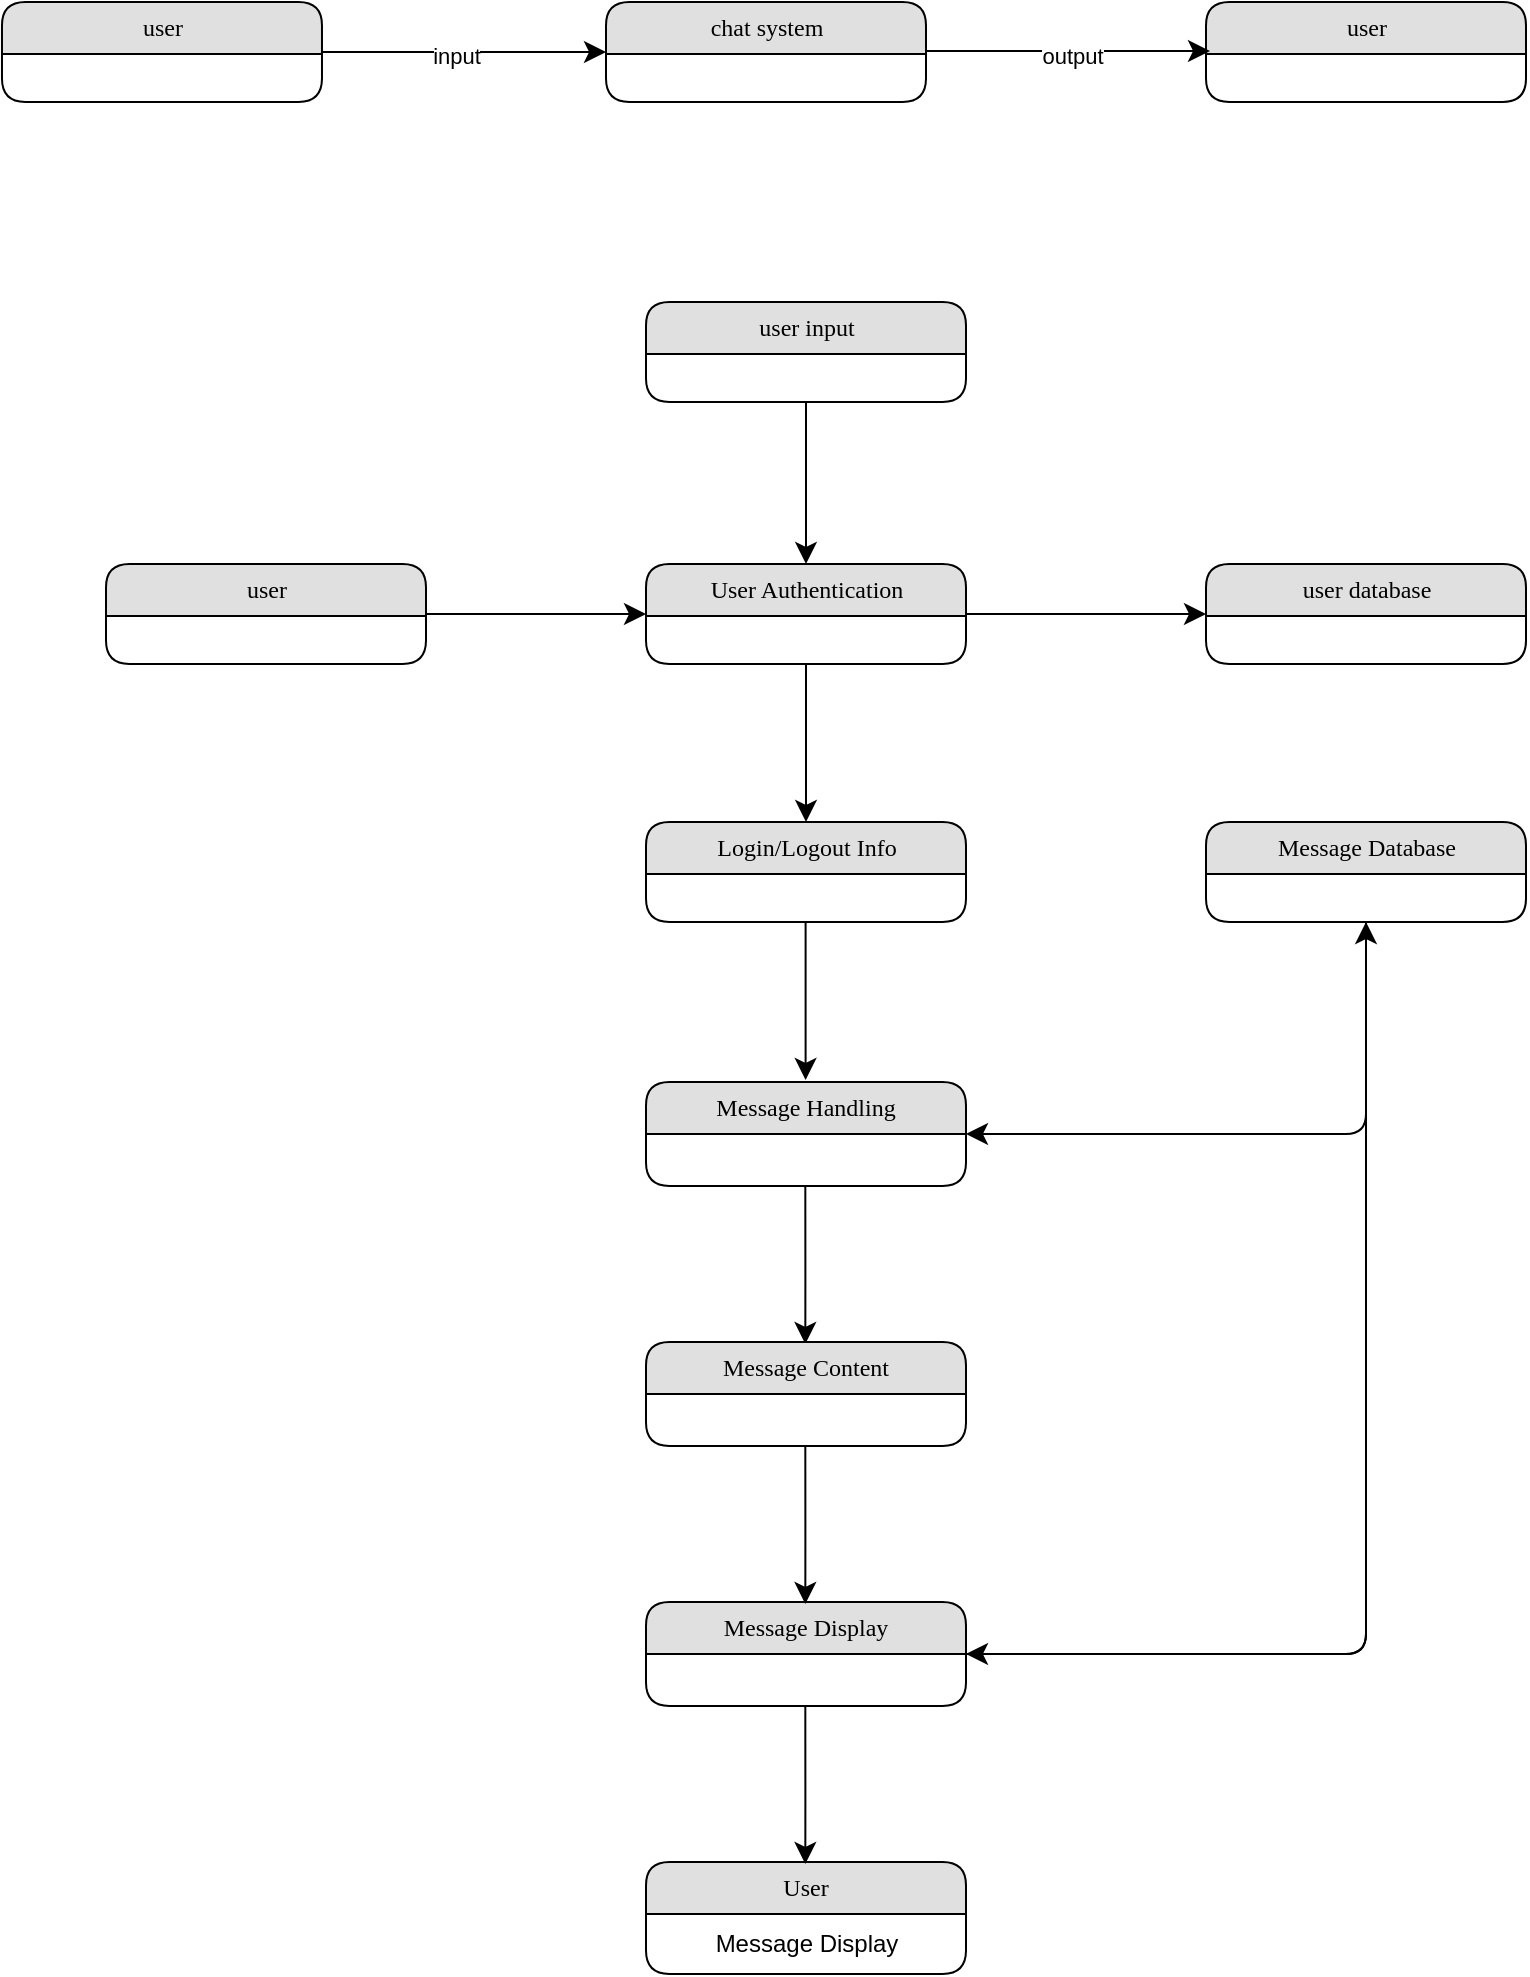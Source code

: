 <mxfile version="24.2.0" type="device">
  <diagram name="Page-1" id="5d7acffa-a066-3a61-03fe-96351882024d">
    <mxGraphModel dx="2353" dy="2061" grid="1" gridSize="10" guides="1" tooltips="1" connect="1" arrows="1" fold="1" page="1" pageScale="1" pageWidth="1100" pageHeight="850" background="#ffffff" math="0" shadow="0">
      <root>
        <mxCell id="0" />
        <mxCell id="1" parent="0" />
        <mxCell id="Uj77Vxa8fvtXcBvSDjtc-1" value="User Authentication" style="swimlane;html=1;fontStyle=0;childLayout=stackLayout;horizontal=1;startSize=26;fillColor=#e0e0e0;horizontalStack=0;resizeParent=1;resizeLast=0;collapsible=1;marginBottom=0;swimlaneFillColor=#ffffff;align=center;rounded=1;shadow=0;comic=0;labelBackgroundColor=none;strokeWidth=1;fontFamily=Verdana;fontSize=12" parent="1" vertex="1">
          <mxGeometry x="400" y="-379" width="160" height="50" as="geometry" />
        </mxCell>
        <mxCell id="Uj77Vxa8fvtXcBvSDjtc-5" style="edgeStyle=orthogonalEdgeStyle;html=1;labelBackgroundColor=none;startFill=0;startSize=8;endFill=1;endSize=8;fontFamily=Verdana;fontSize=12;exitX=0.5;exitY=1;exitDx=0;exitDy=0;entryX=0.5;entryY=0;entryDx=0;entryDy=0;" parent="1" source="Uj77Vxa8fvtXcBvSDjtc-1" edge="1">
          <mxGeometry relative="1" as="geometry">
            <mxPoint x="480" y="-270" as="sourcePoint" />
            <mxPoint x="480" y="-250" as="targetPoint" />
            <Array as="points">
              <mxPoint x="480" y="-280" />
              <mxPoint x="480" y="-280" />
            </Array>
          </mxGeometry>
        </mxCell>
        <mxCell id="Uj77Vxa8fvtXcBvSDjtc-18" style="edgeStyle=orthogonalEdgeStyle;html=1;labelBackgroundColor=none;startFill=0;startSize=8;endFill=1;endSize=8;fontFamily=Verdana;fontSize=12;entryX=1;entryY=0.5;entryDx=0;entryDy=0;exitX=0.5;exitY=1;exitDx=0;exitDy=0;" parent="1" source="9cIQ0vO-g__g_AdvARvo-13" edge="1" target="9cIQ0vO-g__g_AdvARvo-14">
          <mxGeometry relative="1" as="geometry">
            <mxPoint x="158" y="-170" as="sourcePoint" />
            <mxPoint x="157.99" y="-121" as="targetPoint" />
            <Array as="points" />
          </mxGeometry>
        </mxCell>
        <mxCell id="Uj77Vxa8fvtXcBvSDjtc-60" value="user input" style="swimlane;html=1;fontStyle=0;childLayout=stackLayout;horizontal=1;startSize=26;fillColor=#e0e0e0;horizontalStack=0;resizeParent=1;resizeLast=0;collapsible=1;marginBottom=0;swimlaneFillColor=#ffffff;align=center;rounded=1;shadow=0;comic=0;labelBackgroundColor=none;strokeWidth=1;fontFamily=Verdana;fontSize=12" parent="1" vertex="1">
          <mxGeometry x="400" y="-510" width="160" height="50" as="geometry" />
        </mxCell>
        <mxCell id="Uj77Vxa8fvtXcBvSDjtc-63" style="edgeStyle=orthogonalEdgeStyle;html=1;labelBackgroundColor=none;startFill=0;startSize=8;endFill=1;endSize=8;fontFamily=Verdana;fontSize=12;exitX=0.5;exitY=1;exitDx=0;exitDy=0;entryX=0.5;entryY=0;entryDx=0;entryDy=0;" parent="1" source="Uj77Vxa8fvtXcBvSDjtc-60" target="Uj77Vxa8fvtXcBvSDjtc-1" edge="1">
          <mxGeometry relative="1" as="geometry">
            <mxPoint x="490" y="-289" as="sourcePoint" />
            <mxPoint x="490" y="-240" as="targetPoint" />
            <Array as="points">
              <mxPoint x="480" y="-410" />
              <mxPoint x="480" y="-410" />
            </Array>
          </mxGeometry>
        </mxCell>
        <mxCell id="9cIQ0vO-g__g_AdvARvo-1" value="user" style="swimlane;html=1;fontStyle=0;childLayout=stackLayout;horizontal=1;startSize=26;fillColor=#e0e0e0;horizontalStack=0;resizeParent=1;resizeLast=0;collapsible=1;marginBottom=0;swimlaneFillColor=#ffffff;align=center;rounded=1;shadow=0;comic=0;labelBackgroundColor=none;strokeWidth=1;fontFamily=Verdana;fontSize=12" vertex="1" parent="1">
          <mxGeometry x="77.99" y="-660" width="160" height="50" as="geometry" />
        </mxCell>
        <mxCell id="9cIQ0vO-g__g_AdvARvo-2" value="chat system" style="swimlane;html=1;fontStyle=0;childLayout=stackLayout;horizontal=1;startSize=26;fillColor=#e0e0e0;horizontalStack=0;resizeParent=1;resizeLast=0;collapsible=1;marginBottom=0;swimlaneFillColor=#ffffff;align=center;rounded=1;shadow=0;comic=0;labelBackgroundColor=none;strokeWidth=1;fontFamily=Verdana;fontSize=12" vertex="1" parent="1">
          <mxGeometry x="380" y="-660" width="160" height="50" as="geometry" />
        </mxCell>
        <mxCell id="9cIQ0vO-g__g_AdvARvo-3" value="user" style="swimlane;html=1;fontStyle=0;childLayout=stackLayout;horizontal=1;startSize=26;fillColor=#e0e0e0;horizontalStack=0;resizeParent=1;resizeLast=0;collapsible=1;marginBottom=0;swimlaneFillColor=#ffffff;align=center;rounded=1;shadow=0;comic=0;labelBackgroundColor=none;strokeWidth=1;fontFamily=Verdana;fontSize=12" vertex="1" parent="1">
          <mxGeometry x="680" y="-660" width="160" height="50" as="geometry" />
        </mxCell>
        <mxCell id="9cIQ0vO-g__g_AdvARvo-4" style="edgeStyle=orthogonalEdgeStyle;html=1;labelBackgroundColor=none;startFill=0;startSize=8;endFill=1;endSize=8;fontFamily=Verdana;fontSize=12;exitX=1;exitY=0.5;exitDx=0;exitDy=0;entryX=0;entryY=0.5;entryDx=0;entryDy=0;" edge="1" parent="1" source="9cIQ0vO-g__g_AdvARvo-1" target="9cIQ0vO-g__g_AdvARvo-2">
          <mxGeometry relative="1" as="geometry">
            <mxPoint x="168" y="-160" as="sourcePoint" />
            <mxPoint x="167.99" y="-111" as="targetPoint" />
            <Array as="points" />
          </mxGeometry>
        </mxCell>
        <mxCell id="9cIQ0vO-g__g_AdvARvo-6" value="input" style="edgeLabel;html=1;align=center;verticalAlign=middle;resizable=0;points=[];" vertex="1" connectable="0" parent="9cIQ0vO-g__g_AdvARvo-4">
          <mxGeometry x="-0.066" y="-2" relative="1" as="geometry">
            <mxPoint as="offset" />
          </mxGeometry>
        </mxCell>
        <mxCell id="9cIQ0vO-g__g_AdvARvo-5" style="edgeStyle=orthogonalEdgeStyle;html=1;labelBackgroundColor=none;startFill=0;startSize=8;endFill=1;endSize=8;fontFamily=Verdana;fontSize=12;exitX=1;exitY=0.5;exitDx=0;exitDy=0;entryX=0;entryY=0.5;entryDx=0;entryDy=0;" edge="1" parent="1">
          <mxGeometry relative="1" as="geometry">
            <mxPoint x="540" y="-635.5" as="sourcePoint" />
            <mxPoint x="682" y="-635.5" as="targetPoint" />
            <Array as="points" />
          </mxGeometry>
        </mxCell>
        <mxCell id="9cIQ0vO-g__g_AdvARvo-7" value="output" style="edgeLabel;html=1;align=center;verticalAlign=middle;resizable=0;points=[];" vertex="1" connectable="0" parent="9cIQ0vO-g__g_AdvARvo-5">
          <mxGeometry x="0.019" y="-2" relative="1" as="geometry">
            <mxPoint as="offset" />
          </mxGeometry>
        </mxCell>
        <mxCell id="9cIQ0vO-g__g_AdvARvo-8" value="user" style="swimlane;html=1;fontStyle=0;childLayout=stackLayout;horizontal=1;startSize=26;fillColor=#e0e0e0;horizontalStack=0;resizeParent=1;resizeLast=0;collapsible=1;marginBottom=0;swimlaneFillColor=#ffffff;align=center;rounded=1;shadow=0;comic=0;labelBackgroundColor=none;strokeWidth=1;fontFamily=Verdana;fontSize=12" vertex="1" parent="1">
          <mxGeometry x="130" y="-379" width="160" height="50" as="geometry" />
        </mxCell>
        <mxCell id="9cIQ0vO-g__g_AdvARvo-9" style="edgeStyle=orthogonalEdgeStyle;html=1;labelBackgroundColor=none;startFill=0;startSize=8;endFill=1;endSize=8;fontFamily=Verdana;fontSize=12;exitX=1;exitY=0.5;exitDx=0;exitDy=0;entryX=0;entryY=0.5;entryDx=0;entryDy=0;" edge="1" parent="1" source="9cIQ0vO-g__g_AdvARvo-8" target="Uj77Vxa8fvtXcBvSDjtc-1">
          <mxGeometry relative="1" as="geometry">
            <mxPoint x="168" y="-160" as="sourcePoint" />
            <mxPoint x="167.99" y="-111" as="targetPoint" />
            <Array as="points" />
          </mxGeometry>
        </mxCell>
        <mxCell id="9cIQ0vO-g__g_AdvARvo-10" value="user database" style="swimlane;html=1;fontStyle=0;childLayout=stackLayout;horizontal=1;startSize=26;fillColor=#e0e0e0;horizontalStack=0;resizeParent=1;resizeLast=0;collapsible=1;marginBottom=0;swimlaneFillColor=#ffffff;align=center;rounded=1;shadow=0;comic=0;labelBackgroundColor=none;strokeWidth=1;fontFamily=Verdana;fontSize=12" vertex="1" parent="1">
          <mxGeometry x="680" y="-379" width="160" height="50" as="geometry" />
        </mxCell>
        <mxCell id="9cIQ0vO-g__g_AdvARvo-11" style="edgeStyle=orthogonalEdgeStyle;html=1;labelBackgroundColor=none;startFill=0;startSize=8;endFill=1;endSize=8;fontFamily=Verdana;fontSize=12;exitX=1;exitY=0.5;exitDx=0;exitDy=0;entryX=0;entryY=0.5;entryDx=0;entryDy=0;" edge="1" parent="1" source="Uj77Vxa8fvtXcBvSDjtc-1" target="9cIQ0vO-g__g_AdvARvo-10">
          <mxGeometry relative="1" as="geometry">
            <mxPoint x="300" y="-344" as="sourcePoint" />
            <mxPoint x="410" y="-344" as="targetPoint" />
            <Array as="points" />
          </mxGeometry>
        </mxCell>
        <mxCell id="9cIQ0vO-g__g_AdvARvo-12" value="Login/Logout Info" style="swimlane;html=1;fontStyle=0;childLayout=stackLayout;horizontal=1;startSize=26;fillColor=#e0e0e0;horizontalStack=0;resizeParent=1;resizeLast=0;collapsible=1;marginBottom=0;swimlaneFillColor=#ffffff;align=center;rounded=1;shadow=0;comic=0;labelBackgroundColor=none;strokeWidth=1;fontFamily=Verdana;fontSize=12" vertex="1" parent="1">
          <mxGeometry x="400" y="-250" width="160" height="50" as="geometry" />
        </mxCell>
        <mxCell id="9cIQ0vO-g__g_AdvARvo-13" value="Message Database" style="swimlane;html=1;fontStyle=0;childLayout=stackLayout;horizontal=1;startSize=26;fillColor=#e0e0e0;horizontalStack=0;resizeParent=1;resizeLast=0;collapsible=1;marginBottom=0;swimlaneFillColor=#ffffff;align=center;rounded=1;shadow=0;comic=0;labelBackgroundColor=none;strokeWidth=1;fontFamily=Verdana;fontSize=12" vertex="1" parent="1">
          <mxGeometry x="680" y="-250" width="160" height="50" as="geometry" />
        </mxCell>
        <mxCell id="9cIQ0vO-g__g_AdvARvo-14" value="Message Handling" style="swimlane;html=1;fontStyle=0;childLayout=stackLayout;horizontal=1;startSize=26;fillColor=#e0e0e0;horizontalStack=0;resizeParent=1;resizeLast=0;collapsible=1;marginBottom=0;swimlaneFillColor=#ffffff;align=center;rounded=1;shadow=0;comic=0;labelBackgroundColor=none;strokeWidth=1;fontFamily=Verdana;fontSize=12;whiteSpace=wrap;" vertex="1" parent="1">
          <mxGeometry x="400" y="-120" width="160" height="52" as="geometry" />
        </mxCell>
        <mxCell id="9cIQ0vO-g__g_AdvARvo-15" style="edgeStyle=orthogonalEdgeStyle;html=1;labelBackgroundColor=none;startFill=0;startSize=8;endFill=1;endSize=8;fontFamily=Verdana;fontSize=12;exitX=0.5;exitY=1;exitDx=0;exitDy=0;entryX=0.5;entryY=0;entryDx=0;entryDy=0;" edge="1" parent="1">
          <mxGeometry relative="1" as="geometry">
            <mxPoint x="479.8" y="-200" as="sourcePoint" />
            <mxPoint x="479.8" y="-121" as="targetPoint" />
            <Array as="points">
              <mxPoint x="479.8" y="-151" />
              <mxPoint x="479.8" y="-151" />
            </Array>
          </mxGeometry>
        </mxCell>
        <mxCell id="9cIQ0vO-g__g_AdvARvo-16" style="edgeStyle=orthogonalEdgeStyle;html=1;labelBackgroundColor=none;startFill=0;startSize=8;endFill=1;endSize=8;fontFamily=Verdana;fontSize=12;exitX=0.5;exitY=1;exitDx=0;exitDy=0;entryX=0.5;entryY=0;entryDx=0;entryDy=0;" edge="1" parent="1">
          <mxGeometry relative="1" as="geometry">
            <mxPoint x="479.66" y="-68" as="sourcePoint" />
            <mxPoint x="479.66" y="11" as="targetPoint" />
            <Array as="points">
              <mxPoint x="479.66" y="-19" />
              <mxPoint x="479.66" y="-19" />
            </Array>
          </mxGeometry>
        </mxCell>
        <mxCell id="9cIQ0vO-g__g_AdvARvo-17" value="Message Content" style="swimlane;html=1;fontStyle=0;childLayout=stackLayout;horizontal=1;startSize=26;fillColor=#e0e0e0;horizontalStack=0;resizeParent=1;resizeLast=0;collapsible=1;marginBottom=0;swimlaneFillColor=#ffffff;align=center;rounded=1;shadow=0;comic=0;labelBackgroundColor=none;strokeWidth=1;fontFamily=Verdana;fontSize=12;whiteSpace=wrap;" vertex="1" parent="1">
          <mxGeometry x="400" y="10" width="160" height="52" as="geometry" />
        </mxCell>
        <mxCell id="9cIQ0vO-g__g_AdvARvo-18" value="Message Display" style="swimlane;html=1;fontStyle=0;childLayout=stackLayout;horizontal=1;startSize=26;fillColor=#e0e0e0;horizontalStack=0;resizeParent=1;resizeLast=0;collapsible=1;marginBottom=0;swimlaneFillColor=#ffffff;align=center;rounded=1;shadow=0;comic=0;labelBackgroundColor=none;strokeWidth=1;fontFamily=Verdana;fontSize=12;whiteSpace=wrap;" vertex="1" parent="1">
          <mxGeometry x="400" y="140" width="160" height="52" as="geometry" />
        </mxCell>
        <mxCell id="9cIQ0vO-g__g_AdvARvo-19" style="edgeStyle=orthogonalEdgeStyle;html=1;labelBackgroundColor=none;startFill=0;startSize=8;endFill=1;endSize=8;fontFamily=Verdana;fontSize=12;exitX=0.5;exitY=1;exitDx=0;exitDy=0;entryX=0.5;entryY=0;entryDx=0;entryDy=0;" edge="1" parent="1">
          <mxGeometry relative="1" as="geometry">
            <mxPoint x="479.66" y="62" as="sourcePoint" />
            <mxPoint x="479.66" y="141" as="targetPoint" />
            <Array as="points">
              <mxPoint x="479.66" y="111" />
              <mxPoint x="479.66" y="111" />
            </Array>
          </mxGeometry>
        </mxCell>
        <mxCell id="9cIQ0vO-g__g_AdvARvo-21" value="User" style="swimlane;html=1;fontStyle=0;childLayout=stackLayout;horizontal=1;startSize=26;fillColor=#e0e0e0;horizontalStack=0;resizeParent=1;resizeLast=0;collapsible=1;marginBottom=0;swimlaneFillColor=#ffffff;align=center;rounded=1;shadow=0;comic=0;labelBackgroundColor=none;strokeWidth=1;fontFamily=Verdana;fontSize=12;whiteSpace=wrap;" vertex="1" parent="1">
          <mxGeometry x="400" y="270" width="160" height="56" as="geometry" />
        </mxCell>
        <mxCell id="9cIQ0vO-g__g_AdvARvo-23" value="Message Display" style="text;html=1;align=center;verticalAlign=middle;resizable=0;points=[];autosize=1;strokeColor=none;fillColor=none;" vertex="1" parent="9cIQ0vO-g__g_AdvARvo-21">
          <mxGeometry y="26" width="160" height="30" as="geometry" />
        </mxCell>
        <mxCell id="9cIQ0vO-g__g_AdvARvo-22" style="edgeStyle=orthogonalEdgeStyle;html=1;labelBackgroundColor=none;startFill=0;startSize=8;endFill=1;endSize=8;fontFamily=Verdana;fontSize=12;exitX=0.5;exitY=1;exitDx=0;exitDy=0;entryX=0.5;entryY=0;entryDx=0;entryDy=0;" edge="1" parent="1">
          <mxGeometry relative="1" as="geometry">
            <mxPoint x="479.66" y="192" as="sourcePoint" />
            <mxPoint x="479.66" y="271" as="targetPoint" />
            <Array as="points">
              <mxPoint x="479.66" y="241" />
              <mxPoint x="479.66" y="241" />
            </Array>
          </mxGeometry>
        </mxCell>
        <mxCell id="9cIQ0vO-g__g_AdvARvo-24" style="edgeStyle=orthogonalEdgeStyle;html=1;labelBackgroundColor=none;startFill=0;startSize=8;endFill=1;endSize=8;fontFamily=Verdana;fontSize=12;entryX=0.5;entryY=1;entryDx=0;entryDy=0;exitX=1;exitY=0.5;exitDx=0;exitDy=0;" edge="1" parent="1" source="9cIQ0vO-g__g_AdvARvo-18" target="9cIQ0vO-g__g_AdvARvo-13">
          <mxGeometry relative="1" as="geometry">
            <mxPoint x="810" y="-40" as="sourcePoint" />
            <mxPoint x="610" y="66" as="targetPoint" />
            <Array as="points">
              <mxPoint x="760" y="166" />
            </Array>
          </mxGeometry>
        </mxCell>
        <mxCell id="9cIQ0vO-g__g_AdvARvo-25" style="edgeStyle=orthogonalEdgeStyle;html=1;labelBackgroundColor=none;startFill=0;startSize=8;endFill=1;endSize=8;fontFamily=Verdana;fontSize=12;exitX=0.5;exitY=1;exitDx=0;exitDy=0;entryX=1;entryY=0.5;entryDx=0;entryDy=0;" edge="1" parent="1" source="9cIQ0vO-g__g_AdvARvo-13" target="9cIQ0vO-g__g_AdvARvo-18">
          <mxGeometry relative="1" as="geometry">
            <mxPoint x="489.8" y="-190" as="sourcePoint" />
            <mxPoint x="560" y="170" as="targetPoint" />
            <Array as="points">
              <mxPoint x="760" y="166" />
            </Array>
          </mxGeometry>
        </mxCell>
      </root>
    </mxGraphModel>
  </diagram>
</mxfile>
